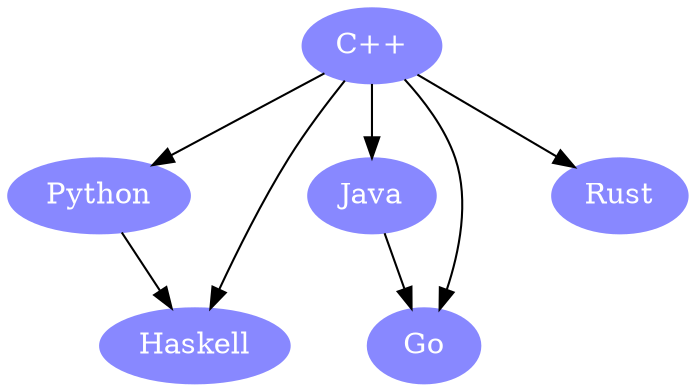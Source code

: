 digraph {
    node [style="filled" fontcolor="white" color="#8888ff"]

    Cpp [label="C++"]

    Cpp -> Python
    Cpp -> Java
    Python -> Haskell
    Cpp -> Haskell
    Cpp -> Go
    Java -> Go
    Cpp -> Rust
}
